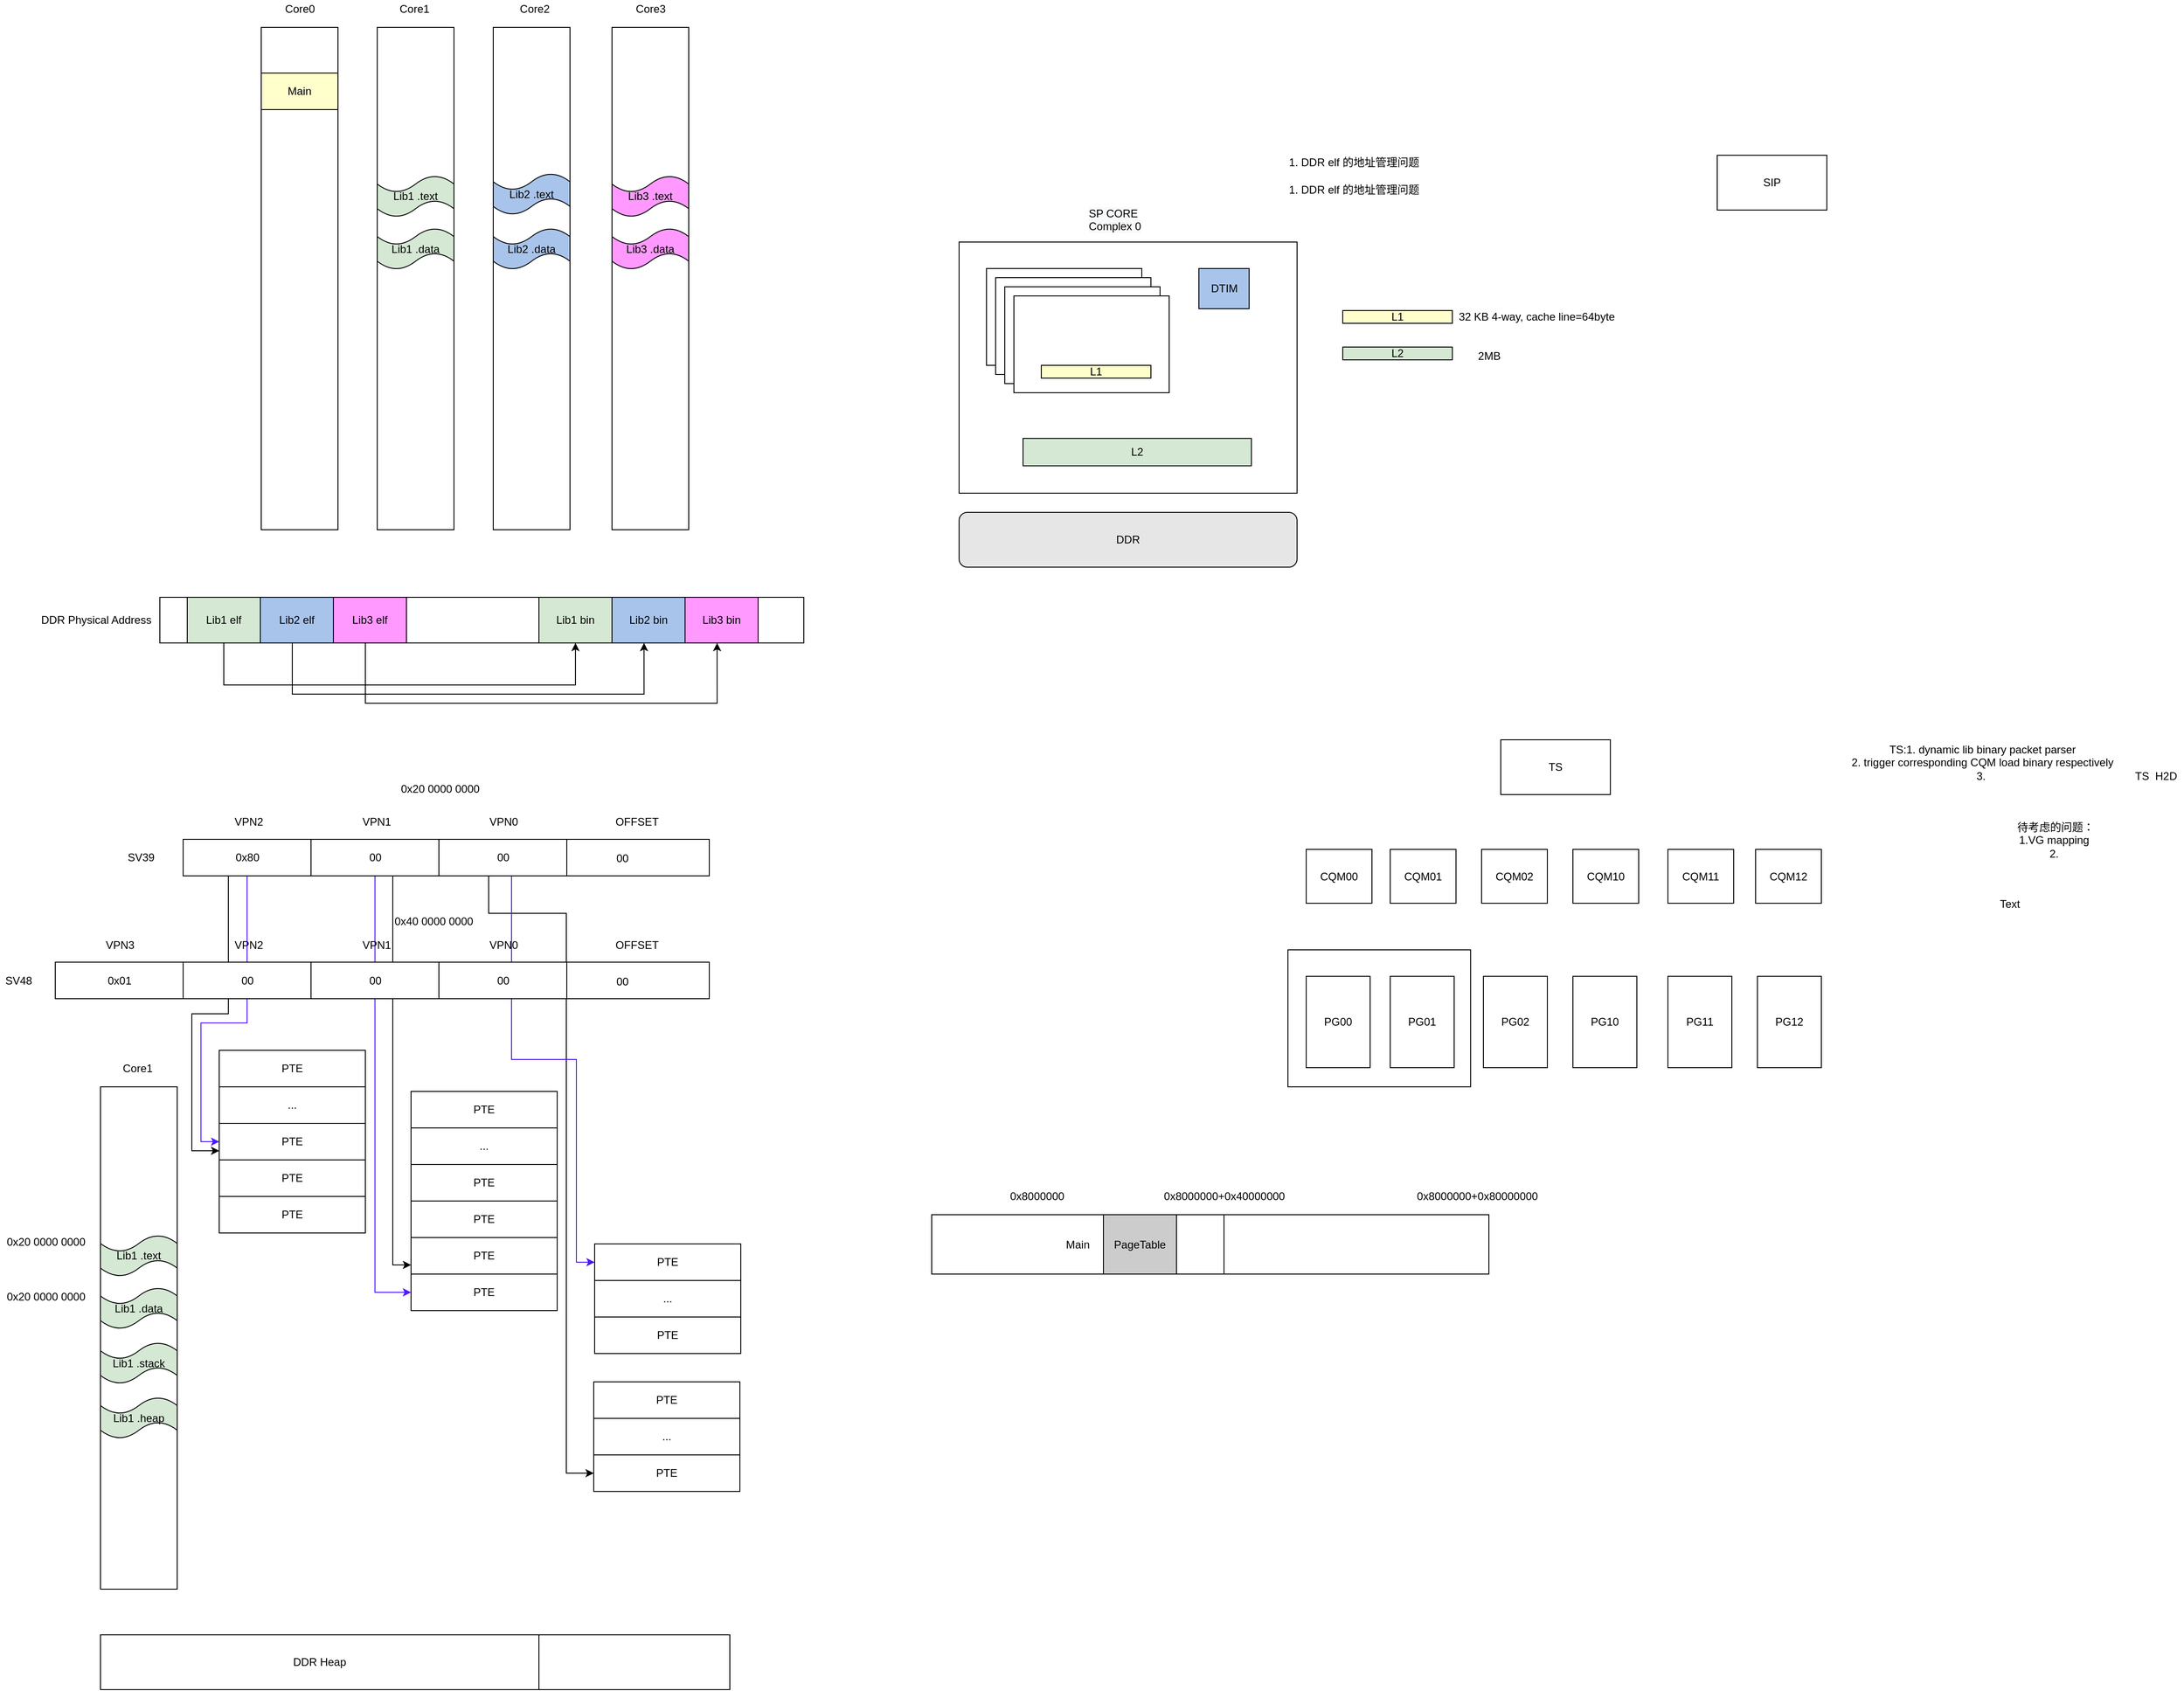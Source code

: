 <mxfile version="16.1.0" type="github">
  <diagram id="i7QMW1x5K39RaPrYkrut" name="Page-1">
    <mxGraphModel dx="3289" dy="1651" grid="1" gridSize="10" guides="1" tooltips="1" connect="1" arrows="1" fold="1" page="1" pageScale="1" pageWidth="827" pageHeight="1169" math="0" shadow="0">
      <root>
        <mxCell id="0" />
        <mxCell id="1" parent="0" />
        <mxCell id="L2IleCqi2TQ5qBMg59UK-26" value="" style="rounded=0;whiteSpace=wrap;html=1;" parent="1" vertex="1">
          <mxGeometry x="1550" y="1170" width="200" height="150" as="geometry" />
        </mxCell>
        <mxCell id="L2IleCqi2TQ5qBMg59UK-1" value="" style="rounded=0;whiteSpace=wrap;html=1;shadow=0;fillColor=#FFFFFF;" parent="1" vertex="1">
          <mxGeometry x="680" y="160" width="84" height="550" as="geometry" />
        </mxCell>
        <mxCell id="UY1nmOvBTnCcTEySD0qH-19" value="" style="rounded=0;whiteSpace=wrap;html=1;shadow=0;fillColor=#FFFFFF;" parent="1" vertex="1">
          <mxGeometry x="553" y="160" width="84" height="550" as="geometry" />
        </mxCell>
        <mxCell id="5-YmETOSnR6zZhraZ0Ge-8" value="" style="rounded=0;whiteSpace=wrap;html=1;shadow=0;fillColor=#FFFFFF;" parent="1" vertex="1">
          <mxGeometry x="315" y="784" width="705" height="50" as="geometry" />
        </mxCell>
        <mxCell id="5-YmETOSnR6zZhraZ0Ge-15" value="1. DDR elf 的地址管理问题&lt;br&gt;&lt;br&gt;" style="text;html=1;align=center;verticalAlign=middle;resizable=0;points=[];autosize=1;" parent="1" vertex="1">
          <mxGeometry x="1542" y="300" width="160" height="30" as="geometry" />
        </mxCell>
        <mxCell id="5-YmETOSnR6zZhraZ0Ge-16" value="1. DDR elf 的地址管理问题&lt;br&gt;&lt;br&gt;" style="text;html=1;align=center;verticalAlign=middle;resizable=0;points=[];autosize=1;" parent="1" vertex="1">
          <mxGeometry x="1542" y="330" width="160" height="30" as="geometry" />
        </mxCell>
        <mxCell id="5-YmETOSnR6zZhraZ0Ge-19" value="&lt;span style=&quot;color: rgb(0 , 0 , 0) ; font-family: &amp;#34;helvetica&amp;#34; ; font-size: 12px ; font-style: normal ; font-weight: 400 ; letter-spacing: normal ; text-align: center ; text-indent: 0px ; text-transform: none ; word-spacing: 0px ; background-color: rgb(248 , 249 , 250) ; display: inline ; float: none&quot;&gt;SP CORE Complex 0&lt;/span&gt;" style="text;whiteSpace=wrap;html=1;" parent="1" vertex="1">
          <mxGeometry x="1330" y="350" width="90" height="30" as="geometry" />
        </mxCell>
        <mxCell id="UY1nmOvBTnCcTEySD0qH-1" value="" style="rounded=0;whiteSpace=wrap;html=1;shadow=0;fillColor=#FFFFFF;" parent="1" vertex="1">
          <mxGeometry x="426" y="160" width="84" height="550" as="geometry" />
        </mxCell>
        <mxCell id="UY1nmOvBTnCcTEySD0qH-3" value="Core0" style="text;html=1;align=center;verticalAlign=middle;resizable=0;points=[];autosize=1;" parent="1" vertex="1">
          <mxGeometry x="443" y="130" width="50" height="20" as="geometry" />
        </mxCell>
        <mxCell id="UY1nmOvBTnCcTEySD0qH-6" value="Core1&amp;nbsp;" style="text;html=1;align=center;verticalAlign=middle;resizable=0;points=[];autosize=1;" parent="1" vertex="1">
          <mxGeometry x="570" y="130" width="50" height="20" as="geometry" />
        </mxCell>
        <mxCell id="HonQHaW1GuDTfkBPhVtA-12" style="edgeStyle=orthogonalEdgeStyle;rounded=0;orthogonalLoop=1;jettySize=auto;html=1;entryX=0.5;entryY=1;entryDx=0;entryDy=0;" parent="1" source="5-YmETOSnR6zZhraZ0Ge-2" target="HonQHaW1GuDTfkBPhVtA-6" edge="1">
          <mxGeometry relative="1" as="geometry">
            <Array as="points">
              <mxPoint x="385" y="880" />
              <mxPoint x="770" y="880" />
            </Array>
          </mxGeometry>
        </mxCell>
        <mxCell id="5-YmETOSnR6zZhraZ0Ge-2" value="Lib1 elf" style="rounded=0;whiteSpace=wrap;html=1;fillColor=#D5E8D4;direction=east;" parent="1" vertex="1">
          <mxGeometry x="345" y="784" width="80" height="50" as="geometry" />
        </mxCell>
        <mxCell id="5-YmETOSnR6zZhraZ0Ge-4" value="&lt;span&gt;Lib2 elf&lt;/span&gt;" style="rounded=0;whiteSpace=wrap;html=1;fillColor=#A9C4EB;direction=east;" parent="1" vertex="1">
          <mxGeometry x="425" y="784" width="80" height="50" as="geometry" />
        </mxCell>
        <mxCell id="5-YmETOSnR6zZhraZ0Ge-5" value="&lt;span&gt;Lib3 elf&lt;/span&gt;" style="rounded=0;whiteSpace=wrap;html=1;fillColor=#FF99FF;direction=east;" parent="1" vertex="1">
          <mxGeometry x="505" y="784" width="80" height="50" as="geometry" />
        </mxCell>
        <mxCell id="UY1nmOvBTnCcTEySD0qH-9" value="DDR Physical Address" style="text;html=1;align=center;verticalAlign=middle;resizable=0;points=[];autosize=1;strokeColor=none;fillColor=none;" parent="1" vertex="1">
          <mxGeometry x="175" y="799" width="140" height="20" as="geometry" />
        </mxCell>
        <mxCell id="UY1nmOvBTnCcTEySD0qH-10" style="edgeStyle=orthogonalEdgeStyle;rounded=0;orthogonalLoop=1;jettySize=auto;html=1;exitX=0.5;exitY=1;exitDx=0;exitDy=0;" parent="1" source="UY1nmOvBTnCcTEySD0qH-1" target="UY1nmOvBTnCcTEySD0qH-1" edge="1">
          <mxGeometry relative="1" as="geometry" />
        </mxCell>
        <mxCell id="UY1nmOvBTnCcTEySD0qH-16" value="Lib2 .text" style="shape=tape;whiteSpace=wrap;html=1;fillColor=#A9C4EB;" parent="1" vertex="1">
          <mxGeometry x="680" y="320" width="84" height="45" as="geometry" />
        </mxCell>
        <mxCell id="UY1nmOvBTnCcTEySD0qH-17" value="Lib2 .data" style="shape=tape;whiteSpace=wrap;html=1;fillColor=#A9C4EB;" parent="1" vertex="1">
          <mxGeometry x="680" y="380" width="84" height="45" as="geometry" />
        </mxCell>
        <mxCell id="UY1nmOvBTnCcTEySD0qH-18" value="Lib1 .text" style="shape=tape;whiteSpace=wrap;html=1;fillColor=#D5E8D4;" parent="1" vertex="1">
          <mxGeometry x="553" y="322.5" width="84" height="45" as="geometry" />
        </mxCell>
        <mxCell id="UY1nmOvBTnCcTEySD0qH-21" value="Main" style="rounded=0;whiteSpace=wrap;html=1;shadow=0;fillColor=#FFFFCC;" parent="1" vertex="1">
          <mxGeometry x="426" y="210" width="84" height="40" as="geometry" />
        </mxCell>
        <mxCell id="UY1nmOvBTnCcTEySD0qH-22" value="Lib1 .data" style="shape=tape;whiteSpace=wrap;html=1;fillColor=#D5E8D4;" parent="1" vertex="1">
          <mxGeometry x="553" y="380" width="84" height="45" as="geometry" />
        </mxCell>
        <mxCell id="-TkV1AA6lkXoR1iK7Sbg-1" value="" style="rounded=0;whiteSpace=wrap;html=1;" parent="1" vertex="1">
          <mxGeometry x="1190" y="395" width="370" height="275" as="geometry" />
        </mxCell>
        <mxCell id="-TkV1AA6lkXoR1iK7Sbg-10" value="L2" style="rounded=0;whiteSpace=wrap;html=1;fillColor=#D5E8D4;" parent="1" vertex="1">
          <mxGeometry x="1260" y="610" width="250" height="30" as="geometry" />
        </mxCell>
        <mxCell id="-TkV1AA6lkXoR1iK7Sbg-11" value="" style="rounded=0;whiteSpace=wrap;html=1;" parent="1" vertex="1">
          <mxGeometry x="1220" y="424" width="170" height="106" as="geometry" />
        </mxCell>
        <mxCell id="-TkV1AA6lkXoR1iK7Sbg-12" value="" style="rounded=0;whiteSpace=wrap;html=1;" parent="1" vertex="1">
          <mxGeometry x="1230" y="434" width="170" height="106" as="geometry" />
        </mxCell>
        <mxCell id="-TkV1AA6lkXoR1iK7Sbg-13" value="" style="rounded=0;whiteSpace=wrap;html=1;" parent="1" vertex="1">
          <mxGeometry x="1240" y="444" width="170" height="106" as="geometry" />
        </mxCell>
        <mxCell id="-TkV1AA6lkXoR1iK7Sbg-14" value="" style="rounded=0;whiteSpace=wrap;html=1;" parent="1" vertex="1">
          <mxGeometry x="1250" y="454" width="170" height="106" as="geometry" />
        </mxCell>
        <mxCell id="-TkV1AA6lkXoR1iK7Sbg-15" value="L1" style="rounded=0;whiteSpace=wrap;html=1;fillColor=#FFFFCC;" parent="1" vertex="1">
          <mxGeometry x="1280" y="530" width="120" height="14" as="geometry" />
        </mxCell>
        <mxCell id="-TkV1AA6lkXoR1iK7Sbg-16" value="DDR" style="rounded=1;whiteSpace=wrap;html=1;fillColor=#E6E6E6;" parent="1" vertex="1">
          <mxGeometry x="1190" y="691" width="370" height="60" as="geometry" />
        </mxCell>
        <mxCell id="-TkV1AA6lkXoR1iK7Sbg-17" value="DTIM" style="rounded=0;whiteSpace=wrap;html=1;fillColor=#A9C4EB;" parent="1" vertex="1">
          <mxGeometry x="1452.5" y="424" width="55" height="44" as="geometry" />
        </mxCell>
        <mxCell id="-TkV1AA6lkXoR1iK7Sbg-18" value="L1" style="rounded=0;whiteSpace=wrap;html=1;fillColor=#FFFFCC;" parent="1" vertex="1">
          <mxGeometry x="1610" y="470" width="120" height="14" as="geometry" />
        </mxCell>
        <mxCell id="-TkV1AA6lkXoR1iK7Sbg-20" value="32 KB 4-way, cache line=64byte" style="text;html=1;align=center;verticalAlign=middle;resizable=0;points=[];autosize=1;strokeColor=none;fillColor=none;" parent="1" vertex="1">
          <mxGeometry x="1727" y="467" width="190" height="20" as="geometry" />
        </mxCell>
        <mxCell id="-TkV1AA6lkXoR1iK7Sbg-21" value="L2" style="rounded=0;whiteSpace=wrap;html=1;fillColor=#D5E8D4;" parent="1" vertex="1">
          <mxGeometry x="1610" y="510" width="120" height="14" as="geometry" />
        </mxCell>
        <mxCell id="L2IleCqi2TQ5qBMg59UK-2" value="Core2" style="text;html=1;align=center;verticalAlign=middle;resizable=0;points=[];autosize=1;" parent="1" vertex="1">
          <mxGeometry x="700" y="130" width="50" height="20" as="geometry" />
        </mxCell>
        <mxCell id="L2IleCqi2TQ5qBMg59UK-3" value="TS" style="rounded=0;whiteSpace=wrap;html=1;" parent="1" vertex="1">
          <mxGeometry x="1783" y="940" width="120" height="60" as="geometry" />
        </mxCell>
        <mxCell id="L2IleCqi2TQ5qBMg59UK-4" value="CQM00" style="rounded=0;whiteSpace=wrap;html=1;" parent="1" vertex="1">
          <mxGeometry x="1570" y="1060" width="72" height="59" as="geometry" />
        </mxCell>
        <mxCell id="L2IleCqi2TQ5qBMg59UK-7" value="CQM12" style="rounded=0;whiteSpace=wrap;html=1;" parent="1" vertex="1">
          <mxGeometry x="2062" y="1060" width="72" height="59" as="geometry" />
        </mxCell>
        <mxCell id="L2IleCqi2TQ5qBMg59UK-8" value="CQM01" style="rounded=0;whiteSpace=wrap;html=1;" parent="1" vertex="1">
          <mxGeometry x="1662" y="1060" width="72" height="59" as="geometry" />
        </mxCell>
        <mxCell id="L2IleCqi2TQ5qBMg59UK-9" value="CQM02" style="rounded=0;whiteSpace=wrap;html=1;" parent="1" vertex="1">
          <mxGeometry x="1762" y="1060" width="72" height="59" as="geometry" />
        </mxCell>
        <mxCell id="L2IleCqi2TQ5qBMg59UK-10" value="CQM10" style="rounded=0;whiteSpace=wrap;html=1;" parent="1" vertex="1">
          <mxGeometry x="1862" y="1060" width="72" height="59" as="geometry" />
        </mxCell>
        <mxCell id="L2IleCqi2TQ5qBMg59UK-11" value="CQM11" style="rounded=0;whiteSpace=wrap;html=1;" parent="1" vertex="1">
          <mxGeometry x="1966" y="1060" width="72" height="59" as="geometry" />
        </mxCell>
        <mxCell id="L2IleCqi2TQ5qBMg59UK-12" value="PG00" style="rounded=0;whiteSpace=wrap;html=1;" parent="1" vertex="1">
          <mxGeometry x="1570" y="1199" width="70" height="100" as="geometry" />
        </mxCell>
        <mxCell id="L2IleCqi2TQ5qBMg59UK-13" value="PG01" style="rounded=0;whiteSpace=wrap;html=1;" parent="1" vertex="1">
          <mxGeometry x="1662" y="1199" width="70" height="100" as="geometry" />
        </mxCell>
        <mxCell id="L2IleCqi2TQ5qBMg59UK-14" value="PG02" style="rounded=0;whiteSpace=wrap;html=1;" parent="1" vertex="1">
          <mxGeometry x="1764" y="1199" width="70" height="100" as="geometry" />
        </mxCell>
        <mxCell id="L2IleCqi2TQ5qBMg59UK-15" value="PG10" style="rounded=0;whiteSpace=wrap;html=1;" parent="1" vertex="1">
          <mxGeometry x="1862" y="1199" width="70" height="100" as="geometry" />
        </mxCell>
        <mxCell id="L2IleCqi2TQ5qBMg59UK-16" value="PG11" style="rounded=0;whiteSpace=wrap;html=1;" parent="1" vertex="1">
          <mxGeometry x="1966" y="1199" width="70" height="100" as="geometry" />
        </mxCell>
        <mxCell id="L2IleCqi2TQ5qBMg59UK-17" value="PG12" style="rounded=0;whiteSpace=wrap;html=1;" parent="1" vertex="1">
          <mxGeometry x="2064" y="1199" width="70" height="100" as="geometry" />
        </mxCell>
        <mxCell id="L2IleCqi2TQ5qBMg59UK-20" value="TS:1. dynamic lib binary packet parser&lt;br&gt;2. trigger corresponding CQM load binary respectively&lt;br&gt;3.&amp;nbsp;" style="text;html=1;align=center;verticalAlign=middle;resizable=0;points=[];autosize=1;strokeColor=none;fillColor=none;" parent="1" vertex="1">
          <mxGeometry x="2160" y="940" width="300" height="50" as="geometry" />
        </mxCell>
        <mxCell id="L2IleCqi2TQ5qBMg59UK-21" value="待考虑的问题：&lt;br&gt;1.VG mapping&amp;nbsp;&lt;br&gt;2.&amp;nbsp;" style="text;html=1;align=center;verticalAlign=middle;resizable=0;points=[];autosize=1;strokeColor=none;fillColor=none;" parent="1" vertex="1">
          <mxGeometry x="2340" y="1025" width="100" height="50" as="geometry" />
        </mxCell>
        <mxCell id="L2IleCqi2TQ5qBMg59UK-25" value="Text" style="text;html=1;align=center;verticalAlign=middle;resizable=0;points=[];autosize=1;strokeColor=none;fillColor=none;" parent="1" vertex="1">
          <mxGeometry x="2320" y="1110" width="40" height="20" as="geometry" />
        </mxCell>
        <mxCell id="L2IleCqi2TQ5qBMg59UK-27" value="TS&amp;nbsp; H2D&lt;br&gt;" style="text;html=1;align=center;verticalAlign=middle;resizable=0;points=[];autosize=1;strokeColor=none;fillColor=none;" parent="1" vertex="1">
          <mxGeometry x="2470" y="970" width="60" height="20" as="geometry" />
        </mxCell>
        <mxCell id="HonQHaW1GuDTfkBPhVtA-1" value="SIP" style="rounded=0;whiteSpace=wrap;html=1;" parent="1" vertex="1">
          <mxGeometry x="2020" y="300" width="120" height="60" as="geometry" />
        </mxCell>
        <mxCell id="HonQHaW1GuDTfkBPhVtA-2" value="" style="rounded=0;whiteSpace=wrap;html=1;shadow=0;fillColor=#FFFFFF;" parent="1" vertex="1">
          <mxGeometry x="810" y="160" width="84" height="550" as="geometry" />
        </mxCell>
        <mxCell id="HonQHaW1GuDTfkBPhVtA-3" value="Core3" style="text;html=1;align=center;verticalAlign=middle;resizable=0;points=[];autosize=1;" parent="1" vertex="1">
          <mxGeometry x="827" y="130" width="50" height="20" as="geometry" />
        </mxCell>
        <mxCell id="HonQHaW1GuDTfkBPhVtA-4" value="Lib3 .text" style="shape=tape;whiteSpace=wrap;html=1;fillColor=#FF99FF;" parent="1" vertex="1">
          <mxGeometry x="810" y="322.5" width="84" height="45" as="geometry" />
        </mxCell>
        <mxCell id="HonQHaW1GuDTfkBPhVtA-5" value="Lib3 .data" style="shape=tape;whiteSpace=wrap;html=1;fillColor=#FF99FF;" parent="1" vertex="1">
          <mxGeometry x="810" y="380" width="84" height="45" as="geometry" />
        </mxCell>
        <mxCell id="HonQHaW1GuDTfkBPhVtA-6" value="Lib1 bin" style="rounded=0;whiteSpace=wrap;html=1;fillColor=#D5E8D4;direction=east;" parent="1" vertex="1">
          <mxGeometry x="730" y="784" width="80" height="50" as="geometry" />
        </mxCell>
        <mxCell id="HonQHaW1GuDTfkBPhVtA-7" value="&lt;span&gt;Lib2 bin&lt;/span&gt;" style="rounded=0;whiteSpace=wrap;html=1;fillColor=#A9C4EB;direction=east;" parent="1" vertex="1">
          <mxGeometry x="810" y="784" width="80" height="50" as="geometry" />
        </mxCell>
        <mxCell id="HonQHaW1GuDTfkBPhVtA-8" value="&lt;span&gt;Lib3 bin&lt;/span&gt;" style="rounded=0;whiteSpace=wrap;html=1;fillColor=#FF99FF;direction=east;" parent="1" vertex="1">
          <mxGeometry x="890" y="784" width="80" height="50" as="geometry" />
        </mxCell>
        <mxCell id="HonQHaW1GuDTfkBPhVtA-14" style="edgeStyle=orthogonalEdgeStyle;rounded=0;orthogonalLoop=1;jettySize=auto;html=1;entryX=0.5;entryY=1;entryDx=0;entryDy=0;" parent="1" edge="1">
          <mxGeometry relative="1" as="geometry">
            <mxPoint x="460.001" y="834" as="sourcePoint" />
            <mxPoint x="845.06" y="834" as="targetPoint" />
            <Array as="points">
              <mxPoint x="460" y="890" />
              <mxPoint x="845" y="890" />
            </Array>
          </mxGeometry>
        </mxCell>
        <mxCell id="HonQHaW1GuDTfkBPhVtA-15" style="edgeStyle=orthogonalEdgeStyle;rounded=0;orthogonalLoop=1;jettySize=auto;html=1;entryX=0.5;entryY=1;entryDx=0;entryDy=0;" parent="1" edge="1">
          <mxGeometry relative="1" as="geometry">
            <mxPoint x="540.001" y="834" as="sourcePoint" />
            <mxPoint x="925.06" y="834" as="targetPoint" />
            <Array as="points">
              <mxPoint x="540" y="900" />
              <mxPoint x="925" y="900" />
            </Array>
          </mxGeometry>
        </mxCell>
        <mxCell id="jBTfVMKnUpAUVkYWKBrM-1" value="Main" style="rounded=0;whiteSpace=wrap;html=1;shadow=0;fillColor=#FFFFFF;" parent="1" vertex="1">
          <mxGeometry x="1160" y="1460" width="320" height="65" as="geometry" />
        </mxCell>
        <mxCell id="jBTfVMKnUpAUVkYWKBrM-3" value="2MB" style="text;html=1;align=center;verticalAlign=middle;resizable=0;points=[];autosize=1;strokeColor=none;fillColor=none;" parent="1" vertex="1">
          <mxGeometry x="1750" y="510" width="40" height="20" as="geometry" />
        </mxCell>
        <mxCell id="Frzh3NOF6K0jL3K60kuY-6" value="" style="rounded=0;whiteSpace=wrap;html=1;shadow=0;fillColor=#FFFFFF;" parent="1" vertex="1">
          <mxGeometry x="250" y="1320" width="84" height="550" as="geometry" />
        </mxCell>
        <mxCell id="Frzh3NOF6K0jL3K60kuY-7" value="Core1&amp;nbsp;" style="text;html=1;align=center;verticalAlign=middle;resizable=0;points=[];autosize=1;" parent="1" vertex="1">
          <mxGeometry x="267" y="1290" width="50" height="20" as="geometry" />
        </mxCell>
        <mxCell id="Frzh3NOF6K0jL3K60kuY-8" value="Lib1 .text" style="shape=tape;whiteSpace=wrap;html=1;fillColor=#D5E8D4;" parent="1" vertex="1">
          <mxGeometry x="250" y="1482.5" width="84" height="45" as="geometry" />
        </mxCell>
        <mxCell id="Frzh3NOF6K0jL3K60kuY-9" value="Lib1 .data" style="shape=tape;whiteSpace=wrap;html=1;fillColor=#D5E8D4;" parent="1" vertex="1">
          <mxGeometry x="250" y="1540" width="84" height="45" as="geometry" />
        </mxCell>
        <mxCell id="Frzh3NOF6K0jL3K60kuY-10" value="Lib1 .stack" style="shape=tape;whiteSpace=wrap;html=1;fillColor=#D5E8D4;" parent="1" vertex="1">
          <mxGeometry x="250" y="1600" width="84" height="45" as="geometry" />
        </mxCell>
        <mxCell id="Frzh3NOF6K0jL3K60kuY-11" value="Lib1 .heap" style="shape=tape;whiteSpace=wrap;html=1;fillColor=#D5E8D4;" parent="1" vertex="1">
          <mxGeometry x="250" y="1660" width="84" height="45" as="geometry" />
        </mxCell>
        <mxCell id="Frzh3NOF6K0jL3K60kuY-13" value="..." style="rounded=0;whiteSpace=wrap;html=1;" parent="1" vertex="1">
          <mxGeometry x="380" y="1320" width="160" height="40" as="geometry" />
        </mxCell>
        <mxCell id="Frzh3NOF6K0jL3K60kuY-14" value="..." style="rounded=0;whiteSpace=wrap;html=1;" parent="1" vertex="1">
          <mxGeometry x="380" y="1360" width="160" height="40" as="geometry" />
        </mxCell>
        <mxCell id="Frzh3NOF6K0jL3K60kuY-16" value="PTE" style="rounded=0;whiteSpace=wrap;html=1;" parent="1" vertex="1">
          <mxGeometry x="380" y="1400" width="160" height="40" as="geometry" />
        </mxCell>
        <mxCell id="Frzh3NOF6K0jL3K60kuY-18" value="PTE" style="rounded=0;whiteSpace=wrap;html=1;" parent="1" vertex="1">
          <mxGeometry x="590" y="1445" width="160" height="40" as="geometry" />
        </mxCell>
        <mxCell id="Frzh3NOF6K0jL3K60kuY-19" value="..." style="rounded=0;whiteSpace=wrap;html=1;" parent="1" vertex="1">
          <mxGeometry x="590" y="1485" width="160" height="40" as="geometry" />
        </mxCell>
        <mxCell id="iAb83iII4qzcodz275BM-15" style="edgeStyle=orthogonalEdgeStyle;rounded=0;orthogonalLoop=1;jettySize=auto;html=1;entryX=0;entryY=0.5;entryDx=0;entryDy=0;exitX=0.389;exitY=0.986;exitDx=0;exitDy=0;exitPerimeter=0;" parent="1" source="iAb83iII4qzcodz275BM-1" target="Frzh3NOF6K0jL3K60kuY-24" edge="1">
          <mxGeometry relative="1" as="geometry">
            <Array as="points">
              <mxPoint x="675" y="1130" />
              <mxPoint x="760" y="1130" />
              <mxPoint x="760" y="1743" />
            </Array>
          </mxGeometry>
        </mxCell>
        <mxCell id="Frzh3NOF6K0jL3K60kuY-20" value="PTE" style="rounded=0;whiteSpace=wrap;html=1;" parent="1" vertex="1">
          <mxGeometry x="590" y="1525" width="160" height="40" as="geometry" />
        </mxCell>
        <mxCell id="Frzh3NOF6K0jL3K60kuY-22" value="PTE" style="rounded=0;whiteSpace=wrap;html=1;" parent="1" vertex="1">
          <mxGeometry x="790" y="1643" width="160" height="40" as="geometry" />
        </mxCell>
        <mxCell id="Frzh3NOF6K0jL3K60kuY-23" value="..." style="rounded=0;whiteSpace=wrap;html=1;" parent="1" vertex="1">
          <mxGeometry x="790" y="1683" width="160" height="40" as="geometry" />
        </mxCell>
        <mxCell id="Frzh3NOF6K0jL3K60kuY-24" value="PTE" style="rounded=0;whiteSpace=wrap;html=1;" parent="1" vertex="1">
          <mxGeometry x="790" y="1723" width="160" height="40" as="geometry" />
        </mxCell>
        <mxCell id="iAb83iII4qzcodz275BM-50" style="edgeStyle=orthogonalEdgeStyle;rounded=0;orthogonalLoop=1;jettySize=auto;html=1;entryX=0;entryY=0.5;entryDx=0;entryDy=0;strokeColor=#4F19FF;" parent="1" source="Frzh3NOF6K0jL3K60kuY-26" target="Frzh3NOF6K0jL3K60kuY-20" edge="1">
          <mxGeometry relative="1" as="geometry" />
        </mxCell>
        <mxCell id="iAb83iII4qzcodz275BM-51" style="edgeStyle=orthogonalEdgeStyle;rounded=0;orthogonalLoop=1;jettySize=auto;html=1;entryX=0;entryY=0.75;entryDx=0;entryDy=0;strokeColor=#000000;" parent="1" source="Frzh3NOF6K0jL3K60kuY-26" target="iAb83iII4qzcodz275BM-19" edge="1">
          <mxGeometry relative="1" as="geometry">
            <Array as="points">
              <mxPoint x="570" y="1515" />
            </Array>
          </mxGeometry>
        </mxCell>
        <mxCell id="Frzh3NOF6K0jL3K60kuY-26" value="00" style="rounded=0;whiteSpace=wrap;html=1;" parent="1" vertex="1">
          <mxGeometry x="480.5" y="1049" width="140" height="40" as="geometry" />
        </mxCell>
        <mxCell id="Frzh3NOF6K0jL3K60kuY-27" value="0x20 0000 0000" style="text;html=1;align=center;verticalAlign=middle;resizable=0;points=[];autosize=1;strokeColor=none;fillColor=none;" parent="1" vertex="1">
          <mxGeometry x="140" y="1480" width="100" height="20" as="geometry" />
        </mxCell>
        <mxCell id="Frzh3NOF6K0jL3K60kuY-28" value="0x20 0000 0000" style="text;html=1;align=center;verticalAlign=middle;resizable=0;points=[];autosize=1;strokeColor=none;fillColor=none;" parent="1" vertex="1">
          <mxGeometry x="140" y="1540" width="100" height="20" as="geometry" />
        </mxCell>
        <mxCell id="iAb83iII4qzcodz275BM-53" style="edgeStyle=orthogonalEdgeStyle;rounded=0;orthogonalLoop=1;jettySize=auto;html=1;entryX=0;entryY=0.5;entryDx=0;entryDy=0;strokeColor=#4817E8;" parent="1" source="iAb83iII4qzcodz275BM-1" target="iAb83iII4qzcodz275BM-24" edge="1">
          <mxGeometry relative="1" as="geometry">
            <Array as="points">
              <mxPoint x="700" y="1290" />
              <mxPoint x="771" y="1290" />
              <mxPoint x="771" y="1512" />
            </Array>
          </mxGeometry>
        </mxCell>
        <mxCell id="iAb83iII4qzcodz275BM-1" value="00" style="rounded=0;whiteSpace=wrap;html=1;" parent="1" vertex="1">
          <mxGeometry x="620.5" y="1049" width="140" height="40" as="geometry" />
        </mxCell>
        <mxCell id="iAb83iII4qzcodz275BM-2" value="" style="rounded=0;whiteSpace=wrap;html=1;" parent="1" vertex="1">
          <mxGeometry x="760.5" y="1049" width="156" height="40" as="geometry" />
        </mxCell>
        <mxCell id="iAb83iII4qzcodz275BM-3" value="00" style="text;html=1;align=center;verticalAlign=middle;resizable=0;points=[];autosize=1;strokeColor=none;fillColor=none;" parent="1" vertex="1">
          <mxGeometry x="805.5" y="1060" width="30" height="20" as="geometry" />
        </mxCell>
        <mxCell id="iAb83iII4qzcodz275BM-49" style="edgeStyle=orthogonalEdgeStyle;rounded=0;orthogonalLoop=1;jettySize=auto;html=1;entryX=0;entryY=0.5;entryDx=0;entryDy=0;strokeColor=#4F19FF;" parent="1" source="iAb83iII4qzcodz275BM-4" target="iAb83iII4qzcodz275BM-13" edge="1">
          <mxGeometry relative="1" as="geometry">
            <Array as="points">
              <mxPoint x="410" y="1250" />
              <mxPoint x="360" y="1250" />
              <mxPoint x="360" y="1380" />
            </Array>
          </mxGeometry>
        </mxCell>
        <mxCell id="iAb83iII4qzcodz275BM-52" style="edgeStyle=orthogonalEdgeStyle;rounded=0;orthogonalLoop=1;jettySize=auto;html=1;entryX=0;entryY=0.75;entryDx=0;entryDy=0;strokeColor=#000000;" parent="1" source="iAb83iII4qzcodz275BM-4" target="iAb83iII4qzcodz275BM-13" edge="1">
          <mxGeometry relative="1" as="geometry">
            <Array as="points">
              <mxPoint x="390" y="1240" />
              <mxPoint x="350" y="1240" />
              <mxPoint x="350" y="1390" />
            </Array>
          </mxGeometry>
        </mxCell>
        <mxCell id="iAb83iII4qzcodz275BM-4" value="0x80" style="rounded=0;whiteSpace=wrap;html=1;" parent="1" vertex="1">
          <mxGeometry x="340.5" y="1049" width="140" height="40" as="geometry" />
        </mxCell>
        <mxCell id="iAb83iII4qzcodz275BM-6" value="SV39" style="text;html=1;align=center;verticalAlign=middle;resizable=0;points=[];autosize=1;strokeColor=none;fillColor=none;" parent="1" vertex="1">
          <mxGeometry x="273.5" y="1059" width="40" height="20" as="geometry" />
        </mxCell>
        <mxCell id="iAb83iII4qzcodz275BM-7" value="OFFSET" style="text;html=1;align=center;verticalAlign=middle;resizable=0;points=[];autosize=1;strokeColor=none;fillColor=none;" parent="1" vertex="1">
          <mxGeometry x="806.5" y="1020" width="60" height="20" as="geometry" />
        </mxCell>
        <mxCell id="iAb83iII4qzcodz275BM-8" value="VPN0" style="text;html=1;align=center;verticalAlign=middle;resizable=0;points=[];autosize=1;strokeColor=none;fillColor=none;" parent="1" vertex="1">
          <mxGeometry x="665.5" y="1020" width="50" height="20" as="geometry" />
        </mxCell>
        <mxCell id="iAb83iII4qzcodz275BM-9" value="VPN1" style="text;html=1;align=center;verticalAlign=middle;resizable=0;points=[];autosize=1;strokeColor=none;fillColor=none;" parent="1" vertex="1">
          <mxGeometry x="526.5" y="1020" width="50" height="20" as="geometry" />
        </mxCell>
        <mxCell id="iAb83iII4qzcodz275BM-10" value="VPN2" style="text;html=1;align=center;verticalAlign=middle;resizable=0;points=[];autosize=1;strokeColor=none;fillColor=none;" parent="1" vertex="1">
          <mxGeometry x="386.5" y="1020" width="50" height="20" as="geometry" />
        </mxCell>
        <mxCell id="iAb83iII4qzcodz275BM-11" value="0x20 0000 0000" style="text;whiteSpace=wrap;html=1;" parent="1" vertex="1">
          <mxGeometry x="576.5" y="980" width="100" height="30" as="geometry" />
        </mxCell>
        <mxCell id="iAb83iII4qzcodz275BM-12" value="PTE" style="rounded=0;whiteSpace=wrap;html=1;" parent="1" vertex="1">
          <mxGeometry x="380" y="1440" width="160" height="40" as="geometry" />
        </mxCell>
        <mxCell id="iAb83iII4qzcodz275BM-13" value="PTE" style="rounded=0;whiteSpace=wrap;html=1;" parent="1" vertex="1">
          <mxGeometry x="380" y="1360" width="160" height="40" as="geometry" />
        </mxCell>
        <mxCell id="iAb83iII4qzcodz275BM-14" value="PTE" style="rounded=0;whiteSpace=wrap;html=1;" parent="1" vertex="1">
          <mxGeometry x="380" y="1280" width="160" height="40" as="geometry" />
        </mxCell>
        <mxCell id="iAb83iII4qzcodz275BM-19" value="PTE" style="rounded=0;whiteSpace=wrap;html=1;" parent="1" vertex="1">
          <mxGeometry x="590" y="1485" width="160" height="40" as="geometry" />
        </mxCell>
        <mxCell id="iAb83iII4qzcodz275BM-20" value="PTE" style="rounded=0;whiteSpace=wrap;html=1;" parent="1" vertex="1">
          <mxGeometry x="590" y="1405" width="160" height="40" as="geometry" />
        </mxCell>
        <mxCell id="iAb83iII4qzcodz275BM-21" value="..." style="rounded=0;whiteSpace=wrap;html=1;" parent="1" vertex="1">
          <mxGeometry x="590" y="1365" width="160" height="40" as="geometry" />
        </mxCell>
        <mxCell id="iAb83iII4qzcodz275BM-22" value="PTE" style="rounded=0;whiteSpace=wrap;html=1;" parent="1" vertex="1">
          <mxGeometry x="590" y="1325" width="160" height="40" as="geometry" />
        </mxCell>
        <mxCell id="iAb83iII4qzcodz275BM-24" value="PTE" style="rounded=0;whiteSpace=wrap;html=1;" parent="1" vertex="1">
          <mxGeometry x="791" y="1492" width="160" height="40" as="geometry" />
        </mxCell>
        <mxCell id="iAb83iII4qzcodz275BM-25" value="..." style="rounded=0;whiteSpace=wrap;html=1;" parent="1" vertex="1">
          <mxGeometry x="791" y="1532" width="160" height="40" as="geometry" />
        </mxCell>
        <mxCell id="iAb83iII4qzcodz275BM-26" value="PTE" style="rounded=0;whiteSpace=wrap;html=1;" parent="1" vertex="1">
          <mxGeometry x="791" y="1572" width="160" height="40" as="geometry" />
        </mxCell>
        <mxCell id="iAb83iII4qzcodz275BM-29" value="00" style="rounded=0;whiteSpace=wrap;html=1;" parent="1" vertex="1">
          <mxGeometry x="480.5" y="1183.5" width="140" height="40" as="geometry" />
        </mxCell>
        <mxCell id="iAb83iII4qzcodz275BM-30" value="00" style="rounded=0;whiteSpace=wrap;html=1;" parent="1" vertex="1">
          <mxGeometry x="620.5" y="1183.5" width="140" height="40" as="geometry" />
        </mxCell>
        <mxCell id="iAb83iII4qzcodz275BM-31" value="" style="rounded=0;whiteSpace=wrap;html=1;" parent="1" vertex="1">
          <mxGeometry x="760.5" y="1183.5" width="156" height="40" as="geometry" />
        </mxCell>
        <mxCell id="iAb83iII4qzcodz275BM-32" value="00" style="text;html=1;align=center;verticalAlign=middle;resizable=0;points=[];autosize=1;strokeColor=none;fillColor=none;" parent="1" vertex="1">
          <mxGeometry x="805.5" y="1194.5" width="30" height="20" as="geometry" />
        </mxCell>
        <mxCell id="iAb83iII4qzcodz275BM-33" value="00" style="rounded=0;whiteSpace=wrap;html=1;" parent="1" vertex="1">
          <mxGeometry x="340.5" y="1183.5" width="140" height="40" as="geometry" />
        </mxCell>
        <mxCell id="iAb83iII4qzcodz275BM-34" value="SV48" style="text;html=1;align=center;verticalAlign=middle;resizable=0;points=[];autosize=1;strokeColor=none;fillColor=none;" parent="1" vertex="1">
          <mxGeometry x="140" y="1193.5" width="40" height="20" as="geometry" />
        </mxCell>
        <mxCell id="iAb83iII4qzcodz275BM-35" value="OFFSET" style="text;html=1;align=center;verticalAlign=middle;resizable=0;points=[];autosize=1;strokeColor=none;fillColor=none;" parent="1" vertex="1">
          <mxGeometry x="806.5" y="1154.5" width="60" height="20" as="geometry" />
        </mxCell>
        <mxCell id="iAb83iII4qzcodz275BM-36" value="VPN0" style="text;html=1;align=center;verticalAlign=middle;resizable=0;points=[];autosize=1;strokeColor=none;fillColor=none;" parent="1" vertex="1">
          <mxGeometry x="665.5" y="1154.5" width="50" height="20" as="geometry" />
        </mxCell>
        <mxCell id="iAb83iII4qzcodz275BM-37" value="VPN1" style="text;html=1;align=center;verticalAlign=middle;resizable=0;points=[];autosize=1;strokeColor=none;fillColor=none;" parent="1" vertex="1">
          <mxGeometry x="526.5" y="1154.5" width="50" height="20" as="geometry" />
        </mxCell>
        <mxCell id="iAb83iII4qzcodz275BM-38" value="VPN2" style="text;html=1;align=center;verticalAlign=middle;resizable=0;points=[];autosize=1;strokeColor=none;fillColor=none;" parent="1" vertex="1">
          <mxGeometry x="386.5" y="1154.5" width="50" height="20" as="geometry" />
        </mxCell>
        <mxCell id="iAb83iII4qzcodz275BM-39" value="0x40 0000 0000" style="text;whiteSpace=wrap;html=1;" parent="1" vertex="1">
          <mxGeometry x="570" y="1124.5" width="100" height="30" as="geometry" />
        </mxCell>
        <mxCell id="iAb83iII4qzcodz275BM-40" value="0x01" style="rounded=0;whiteSpace=wrap;html=1;" parent="1" vertex="1">
          <mxGeometry x="200.5" y="1183.5" width="140" height="40" as="geometry" />
        </mxCell>
        <mxCell id="iAb83iII4qzcodz275BM-41" value="VPN3" style="text;html=1;align=center;verticalAlign=middle;resizable=0;points=[];autosize=1;strokeColor=none;fillColor=none;" parent="1" vertex="1">
          <mxGeometry x="245.5" y="1154.5" width="50" height="20" as="geometry" />
        </mxCell>
        <mxCell id="iAb83iII4qzcodz275BM-43" value="DDR Heap" style="rounded=0;whiteSpace=wrap;html=1;" parent="1" vertex="1">
          <mxGeometry x="250" y="1920" width="480" height="60" as="geometry" />
        </mxCell>
        <mxCell id="iAb83iII4qzcodz275BM-45" value="" style="rounded=0;whiteSpace=wrap;html=1;" parent="1" vertex="1">
          <mxGeometry x="730" y="1920" width="209" height="60" as="geometry" />
        </mxCell>
        <mxCell id="iAb83iII4qzcodz275BM-55" value="&lt;div style=&quot;background-color: rgb(30 , 30 , 30) ; font-family: &amp;#34;consolas&amp;#34; , &amp;#34;courier new&amp;#34; , monospace ; font-size: 14px ; line-height: 19px&quot;&gt;&lt;br&gt;&lt;/div&gt;" style="text;html=1;align=center;verticalAlign=middle;resizable=0;points=[];autosize=1;strokeColor=none;fillColor=none;" parent="1" vertex="1">
          <mxGeometry x="1270" y="1430" width="20" height="20" as="geometry" />
        </mxCell>
        <mxCell id="iAb83iII4qzcodz275BM-56" value="0x8000000" style="text;html=1;align=center;verticalAlign=middle;resizable=0;points=[];autosize=1;strokeColor=none;fillColor=none;" parent="1" vertex="1">
          <mxGeometry x="1240" y="1430" width="70" height="20" as="geometry" />
        </mxCell>
        <mxCell id="iAb83iII4qzcodz275BM-58" value="" style="rounded=0;whiteSpace=wrap;html=1;shadow=0;fillColor=#FFFFFF;" parent="1" vertex="1">
          <mxGeometry x="1480" y="1460" width="290" height="65" as="geometry" />
        </mxCell>
        <mxCell id="iAb83iII4qzcodz275BM-59" value="0x8000000+0x40000000" style="text;html=1;align=center;verticalAlign=middle;resizable=0;points=[];autosize=1;strokeColor=none;fillColor=none;" parent="1" vertex="1">
          <mxGeometry x="1405" y="1430" width="150" height="20" as="geometry" />
        </mxCell>
        <mxCell id="iAb83iII4qzcodz275BM-60" value="0x8000000+0x80000000" style="text;html=1;align=center;verticalAlign=middle;resizable=0;points=[];autosize=1;strokeColor=none;fillColor=none;" parent="1" vertex="1">
          <mxGeometry x="1682" y="1430" width="150" height="20" as="geometry" />
        </mxCell>
        <mxCell id="0My85Eolew8qg0krZRY6-1" value="PageTable" style="rounded=0;whiteSpace=wrap;html=1;shadow=0;fillColor=#CCCCCC;" vertex="1" parent="1">
          <mxGeometry x="1348" y="1460" width="80" height="65" as="geometry" />
        </mxCell>
      </root>
    </mxGraphModel>
  </diagram>
</mxfile>
